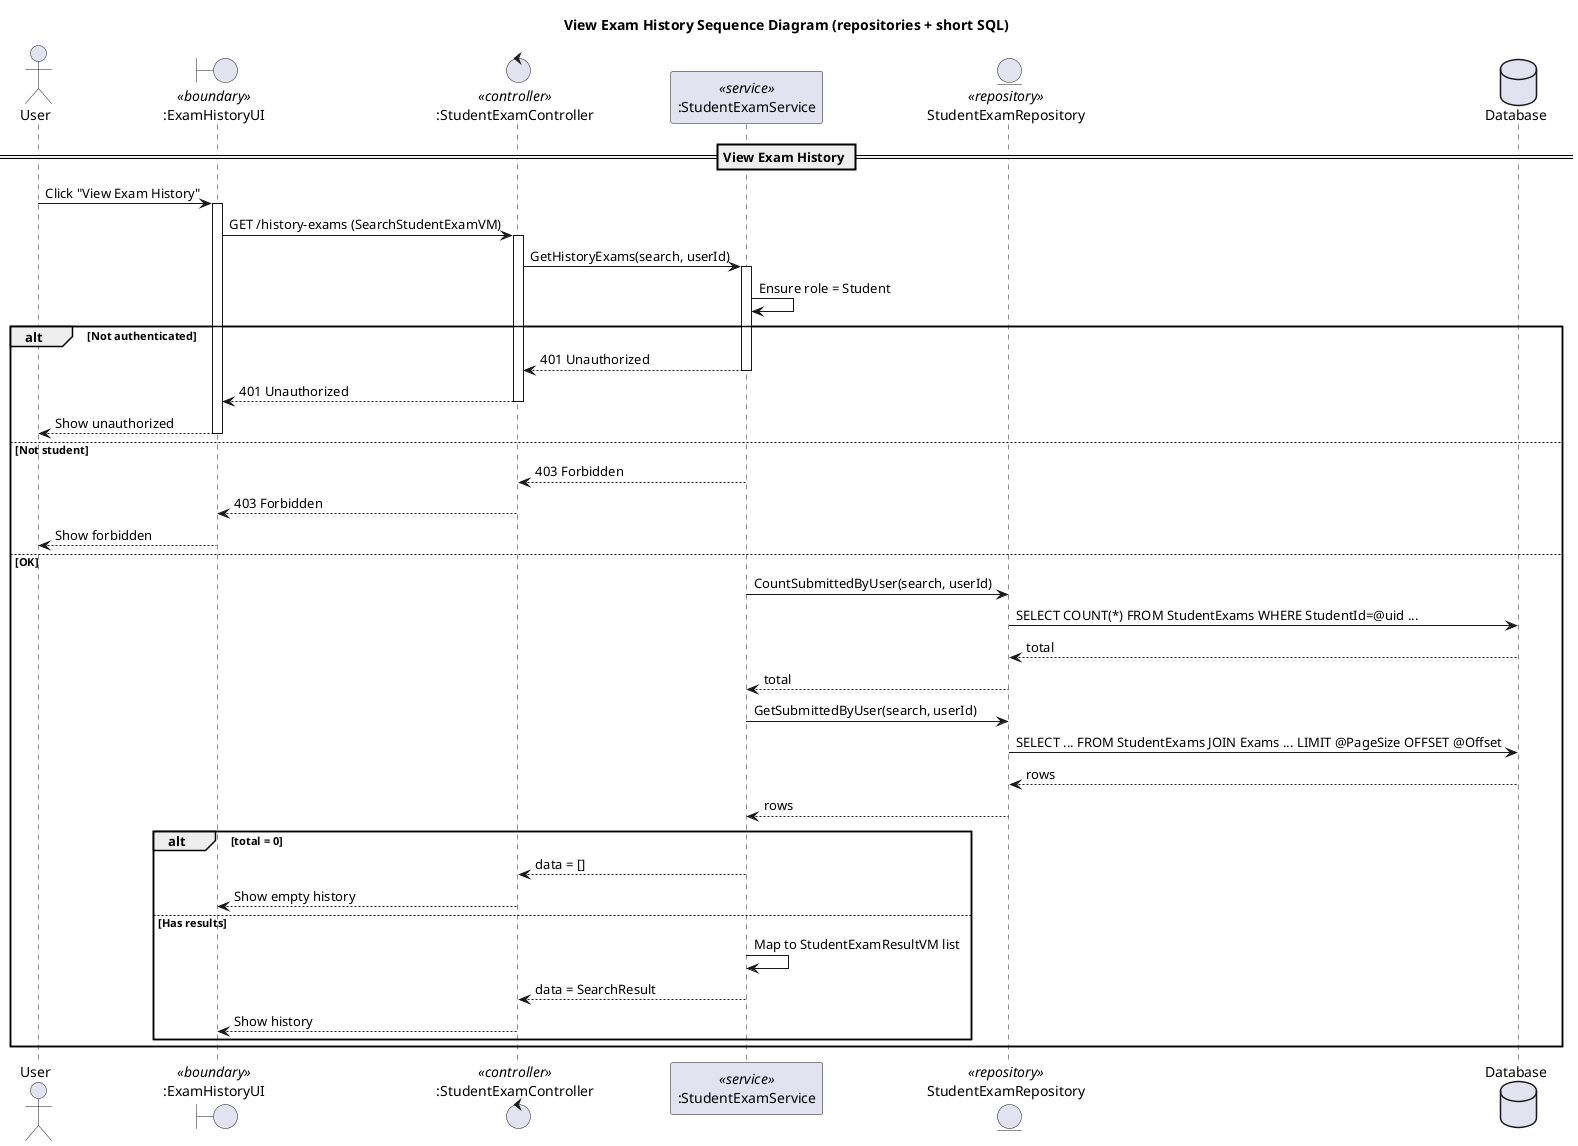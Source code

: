 @startuml
title View Exam History Sequence Diagram (repositories + short SQL)

actor "User" as Client
boundary ":ExamHistoryUI" as UI <<boundary>>
control ":StudentExamController" as Controller <<controller>>
participant ":StudentExamService" as Service <<service>>

entity "StudentExamRepository" as StuExamRepo <<repository>>

database "Database" as DB

== View Exam History ==

Client -> UI: Click "View Exam History"
activate UI
UI -> Controller: GET /history-exams (SearchStudentExamVM)
activate Controller
Controller -> Service: GetHistoryExams(search, userId)
activate Service

' --- Auth check ---
Service -> Service: Ensure role = Student
alt Not authenticated
  Service --> Controller: 401 Unauthorized
  deactivate Service
  Controller --> UI: 401 Unauthorized
  deactivate Controller
  UI --> Client: Show unauthorized
  deactivate UI
else Not student
  Service --> Controller: 403 Forbidden
  deactivate Service
  Controller --> UI: 403 Forbidden
  deactivate Controller
  UI --> Client: Show forbidden
  deactivate UI
else OK
  ' --- Count for paging ---
  Service -> StuExamRepo: CountSubmittedByUser(search, userId)
  StuExamRepo -> DB: SELECT COUNT(*) FROM StudentExams WHERE StudentId=@uid ...
  DB --> StuExamRepo: total
  StuExamRepo --> Service: total

  ' --- Page data ---
  Service -> StuExamRepo: GetSubmittedByUser(search, userId)
  StuExamRepo -> DB: SELECT ... FROM StudentExams JOIN Exams ... LIMIT @PageSize OFFSET @Offset
  DB --> StuExamRepo: rows
  StuExamRepo --> Service: rows

  alt total = 0
    Service --> Controller: data = []
    deactivate Service
    Controller --> UI: Show empty history
    deactivate Controller
    deactivate UI
  else Has results
    Service -> Service: Map to StudentExamResultVM list
    Service --> Controller: data = SearchResult
    deactivate Service
    Controller --> UI: Show history
    deactivate Controller
    deactivate UI
  end
end
@enduml
